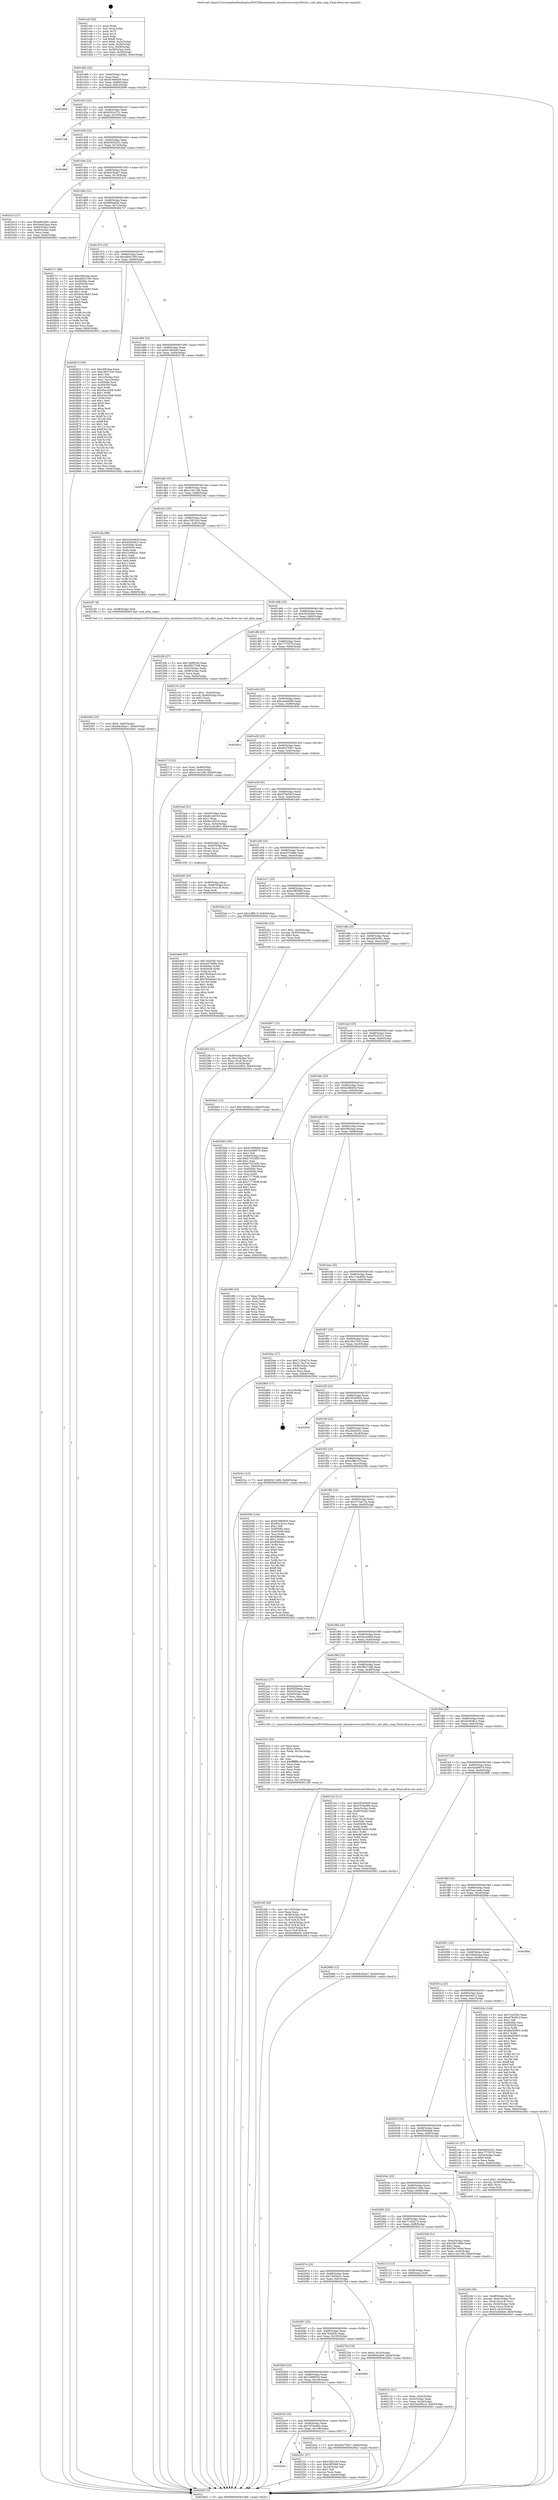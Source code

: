 digraph "0x401ce0" {
  label = "0x401ce0 (/mnt/c/Users/mathe/Desktop/tcc/POCII/binaries/extr_linuxdriversscsia100u2w.c_init_alloc_map_Final-ollvm.out::main(0))"
  labelloc = "t"
  node[shape=record]

  Entry [label="",width=0.3,height=0.3,shape=circle,fillcolor=black,style=filled]
  "0x401d0b" [label="{
     0x401d0b [23]\l
     | [instrs]\l
     &nbsp;&nbsp;0x401d0b \<+3\>: mov -0x64(%rbp),%eax\l
     &nbsp;&nbsp;0x401d0e \<+2\>: mov %eax,%ecx\l
     &nbsp;&nbsp;0x401d10 \<+6\>: sub $0x81989d59,%ecx\l
     &nbsp;&nbsp;0x401d16 \<+3\>: mov %eax,-0x68(%rbp)\l
     &nbsp;&nbsp;0x401d19 \<+3\>: mov %ecx,-0x6c(%rbp)\l
     &nbsp;&nbsp;0x401d1c \<+6\>: je 0000000000402909 \<main+0xc29\>\l
  }"]
  "0x402909" [label="{
     0x402909\l
  }", style=dashed]
  "0x401d22" [label="{
     0x401d22 [22]\l
     | [instrs]\l
     &nbsp;&nbsp;0x401d22 \<+5\>: jmp 0000000000401d27 \<main+0x47\>\l
     &nbsp;&nbsp;0x401d27 \<+3\>: mov -0x68(%rbp),%eax\l
     &nbsp;&nbsp;0x401d2a \<+5\>: sub $0x8291a751,%eax\l
     &nbsp;&nbsp;0x401d2f \<+3\>: mov %eax,-0x70(%rbp)\l
     &nbsp;&nbsp;0x401d32 \<+6\>: je 00000000004027a8 \<main+0xac8\>\l
  }"]
  Exit [label="",width=0.3,height=0.3,shape=circle,fillcolor=black,style=filled,peripheries=2]
  "0x4027a8" [label="{
     0x4027a8\l
  }", style=dashed]
  "0x401d38" [label="{
     0x401d38 [22]\l
     | [instrs]\l
     &nbsp;&nbsp;0x401d38 \<+5\>: jmp 0000000000401d3d \<main+0x5d\>\l
     &nbsp;&nbsp;0x401d3d \<+3\>: mov -0x68(%rbp),%eax\l
     &nbsp;&nbsp;0x401d40 \<+5\>: sub $0x83932551,%eax\l
     &nbsp;&nbsp;0x401d45 \<+3\>: mov %eax,-0x74(%rbp)\l
     &nbsp;&nbsp;0x401d48 \<+6\>: je 00000000004026af \<main+0x9cf\>\l
  }"]
  "0x4026a3" [label="{
     0x4026a3 [12]\l
     | [instrs]\l
     &nbsp;&nbsp;0x4026a3 \<+7\>: movl $0x74056a1c,-0x64(%rbp)\l
     &nbsp;&nbsp;0x4026aa \<+5\>: jmp 0000000000402942 \<main+0xc62\>\l
  }"]
  "0x4026af" [label="{
     0x4026af\l
  }", style=dashed]
  "0x401d4e" [label="{
     0x401d4e [22]\l
     | [instrs]\l
     &nbsp;&nbsp;0x401d4e \<+5\>: jmp 0000000000401d53 \<main+0x73\>\l
     &nbsp;&nbsp;0x401d53 \<+3\>: mov -0x68(%rbp),%eax\l
     &nbsp;&nbsp;0x401d56 \<+5\>: sub $0x84c5bae7,%eax\l
     &nbsp;&nbsp;0x401d5b \<+3\>: mov %eax,-0x78(%rbp)\l
     &nbsp;&nbsp;0x401d5e \<+6\>: je 0000000000402413 \<main+0x733\>\l
  }"]
  "0x4024e9" [label="{
     0x4024e9 [97]\l
     | [instrs]\l
     &nbsp;&nbsp;0x4024e9 \<+5\>: mov $0x7442f2fc,%edx\l
     &nbsp;&nbsp;0x4024ee \<+5\>: mov $0xe037a68e,%esi\l
     &nbsp;&nbsp;0x4024f3 \<+8\>: mov 0x40506c,%r8d\l
     &nbsp;&nbsp;0x4024fb \<+8\>: mov 0x405058,%r9d\l
     &nbsp;&nbsp;0x402503 \<+3\>: mov %r8d,%r10d\l
     &nbsp;&nbsp;0x402506 \<+7\>: sub $0x78500ee3,%r10d\l
     &nbsp;&nbsp;0x40250d \<+4\>: sub $0x1,%r10d\l
     &nbsp;&nbsp;0x402511 \<+7\>: add $0x78500ee3,%r10d\l
     &nbsp;&nbsp;0x402518 \<+4\>: imul %r10d,%r8d\l
     &nbsp;&nbsp;0x40251c \<+4\>: and $0x1,%r8d\l
     &nbsp;&nbsp;0x402520 \<+4\>: cmp $0x0,%r8d\l
     &nbsp;&nbsp;0x402524 \<+4\>: sete %r11b\l
     &nbsp;&nbsp;0x402528 \<+4\>: cmp $0xa,%r9d\l
     &nbsp;&nbsp;0x40252c \<+3\>: setl %bl\l
     &nbsp;&nbsp;0x40252f \<+3\>: mov %r11b,%r14b\l
     &nbsp;&nbsp;0x402532 \<+3\>: and %bl,%r14b\l
     &nbsp;&nbsp;0x402535 \<+3\>: xor %bl,%r11b\l
     &nbsp;&nbsp;0x402538 \<+3\>: or %r11b,%r14b\l
     &nbsp;&nbsp;0x40253b \<+4\>: test $0x1,%r14b\l
     &nbsp;&nbsp;0x40253f \<+3\>: cmovne %esi,%edx\l
     &nbsp;&nbsp;0x402542 \<+3\>: mov %edx,-0x64(%rbp)\l
     &nbsp;&nbsp;0x402545 \<+5\>: jmp 0000000000402942 \<main+0xc62\>\l
  }"]
  "0x402413" [label="{
     0x402413 [27]\l
     | [instrs]\l
     &nbsp;&nbsp;0x402413 \<+5\>: mov $0xed93c8d1,%eax\l
     &nbsp;&nbsp;0x402418 \<+5\>: mov $0x5ded2aaa,%ecx\l
     &nbsp;&nbsp;0x40241d \<+3\>: mov -0x60(%rbp),%edx\l
     &nbsp;&nbsp;0x402420 \<+3\>: cmp -0x40(%rbp),%edx\l
     &nbsp;&nbsp;0x402423 \<+3\>: cmovl %ecx,%eax\l
     &nbsp;&nbsp;0x402426 \<+3\>: mov %eax,-0x64(%rbp)\l
     &nbsp;&nbsp;0x402429 \<+5\>: jmp 0000000000402942 \<main+0xc62\>\l
  }"]
  "0x401d64" [label="{
     0x401d64 [22]\l
     | [instrs]\l
     &nbsp;&nbsp;0x401d64 \<+5\>: jmp 0000000000401d69 \<main+0x89\>\l
     &nbsp;&nbsp;0x401d69 \<+3\>: mov -0x68(%rbp),%eax\l
     &nbsp;&nbsp;0x401d6c \<+5\>: sub $0x885eafc8,%eax\l
     &nbsp;&nbsp;0x401d71 \<+3\>: mov %eax,-0x7c(%rbp)\l
     &nbsp;&nbsp;0x401d74 \<+6\>: je 00000000004027c7 \<main+0xae7\>\l
  }"]
  "0x4024d5" [label="{
     0x4024d5 [20]\l
     | [instrs]\l
     &nbsp;&nbsp;0x4024d5 \<+4\>: mov -0x48(%rbp),%rax\l
     &nbsp;&nbsp;0x4024d9 \<+4\>: movslq -0x60(%rbp),%rcx\l
     &nbsp;&nbsp;0x4024dd \<+4\>: mov (%rax,%rcx,8),%rax\l
     &nbsp;&nbsp;0x4024e1 \<+3\>: mov %rax,%rdi\l
     &nbsp;&nbsp;0x4024e4 \<+5\>: call 0000000000401030 \<free@plt\>\l
     | [calls]\l
     &nbsp;&nbsp;0x401030 \{1\} (unknown)\l
  }"]
  "0x4027c7" [label="{
     0x4027c7 [88]\l
     | [instrs]\l
     &nbsp;&nbsp;0x4027c7 \<+5\>: mov $0xc9924aa,%eax\l
     &nbsp;&nbsp;0x4027cc \<+5\>: mov $0xa8001395,%ecx\l
     &nbsp;&nbsp;0x4027d1 \<+7\>: mov 0x40506c,%edx\l
     &nbsp;&nbsp;0x4027d8 \<+7\>: mov 0x405058,%esi\l
     &nbsp;&nbsp;0x4027df \<+2\>: mov %edx,%edi\l
     &nbsp;&nbsp;0x4027e1 \<+6\>: add $0x944c3b93,%edi\l
     &nbsp;&nbsp;0x4027e7 \<+3\>: sub $0x1,%edi\l
     &nbsp;&nbsp;0x4027ea \<+6\>: sub $0x944c3b93,%edi\l
     &nbsp;&nbsp;0x4027f0 \<+3\>: imul %edi,%edx\l
     &nbsp;&nbsp;0x4027f3 \<+3\>: and $0x1,%edx\l
     &nbsp;&nbsp;0x4027f6 \<+3\>: cmp $0x0,%edx\l
     &nbsp;&nbsp;0x4027f9 \<+4\>: sete %r8b\l
     &nbsp;&nbsp;0x4027fd \<+3\>: cmp $0xa,%esi\l
     &nbsp;&nbsp;0x402800 \<+4\>: setl %r9b\l
     &nbsp;&nbsp;0x402804 \<+3\>: mov %r8b,%r10b\l
     &nbsp;&nbsp;0x402807 \<+3\>: and %r9b,%r10b\l
     &nbsp;&nbsp;0x40280a \<+3\>: xor %r9b,%r8b\l
     &nbsp;&nbsp;0x40280d \<+3\>: or %r8b,%r10b\l
     &nbsp;&nbsp;0x402810 \<+4\>: test $0x1,%r10b\l
     &nbsp;&nbsp;0x402814 \<+3\>: cmovne %ecx,%eax\l
     &nbsp;&nbsp;0x402817 \<+3\>: mov %eax,-0x64(%rbp)\l
     &nbsp;&nbsp;0x40281a \<+5\>: jmp 0000000000402942 \<main+0xc62\>\l
  }"]
  "0x401d7a" [label="{
     0x401d7a [22]\l
     | [instrs]\l
     &nbsp;&nbsp;0x401d7a \<+5\>: jmp 0000000000401d7f \<main+0x9f\>\l
     &nbsp;&nbsp;0x401d7f \<+3\>: mov -0x68(%rbp),%eax\l
     &nbsp;&nbsp;0x401d82 \<+5\>: sub $0xa8001395,%eax\l
     &nbsp;&nbsp;0x401d87 \<+3\>: mov %eax,-0x80(%rbp)\l
     &nbsp;&nbsp;0x401d8a \<+6\>: je 000000000040281f \<main+0xb3f\>\l
  }"]
  "0x402400" [label="{
     0x402400 [19]\l
     | [instrs]\l
     &nbsp;&nbsp;0x402400 \<+7\>: movl $0x0,-0x60(%rbp)\l
     &nbsp;&nbsp;0x402407 \<+7\>: movl $0x84c5bae7,-0x64(%rbp)\l
     &nbsp;&nbsp;0x40240e \<+5\>: jmp 0000000000402942 \<main+0xc62\>\l
  }"]
  "0x40281f" [label="{
     0x40281f [150]\l
     | [instrs]\l
     &nbsp;&nbsp;0x40281f \<+5\>: mov $0xc9924aa,%eax\l
     &nbsp;&nbsp;0x402824 \<+5\>: mov $0x160c7543,%ecx\l
     &nbsp;&nbsp;0x402829 \<+2\>: mov $0x1,%dl\l
     &nbsp;&nbsp;0x40282b \<+3\>: mov -0x2c(%rbp),%esi\l
     &nbsp;&nbsp;0x40282e \<+3\>: mov %esi,-0x1c(%rbp)\l
     &nbsp;&nbsp;0x402831 \<+7\>: mov 0x40506c,%esi\l
     &nbsp;&nbsp;0x402838 \<+7\>: mov 0x405058,%edi\l
     &nbsp;&nbsp;0x40283f \<+3\>: mov %esi,%r8d\l
     &nbsp;&nbsp;0x402842 \<+7\>: sub $0xe5ec32b8,%r8d\l
     &nbsp;&nbsp;0x402849 \<+4\>: sub $0x1,%r8d\l
     &nbsp;&nbsp;0x40284d \<+7\>: add $0xe5ec32b8,%r8d\l
     &nbsp;&nbsp;0x402854 \<+4\>: imul %r8d,%esi\l
     &nbsp;&nbsp;0x402858 \<+3\>: and $0x1,%esi\l
     &nbsp;&nbsp;0x40285b \<+3\>: cmp $0x0,%esi\l
     &nbsp;&nbsp;0x40285e \<+4\>: sete %r9b\l
     &nbsp;&nbsp;0x402862 \<+3\>: cmp $0xa,%edi\l
     &nbsp;&nbsp;0x402865 \<+4\>: setl %r10b\l
     &nbsp;&nbsp;0x402869 \<+3\>: mov %r9b,%r11b\l
     &nbsp;&nbsp;0x40286c \<+4\>: xor $0xff,%r11b\l
     &nbsp;&nbsp;0x402870 \<+3\>: mov %r10b,%bl\l
     &nbsp;&nbsp;0x402873 \<+3\>: xor $0xff,%bl\l
     &nbsp;&nbsp;0x402876 \<+3\>: xor $0x1,%dl\l
     &nbsp;&nbsp;0x402879 \<+3\>: mov %r11b,%r14b\l
     &nbsp;&nbsp;0x40287c \<+4\>: and $0xff,%r14b\l
     &nbsp;&nbsp;0x402880 \<+3\>: and %dl,%r9b\l
     &nbsp;&nbsp;0x402883 \<+3\>: mov %bl,%r15b\l
     &nbsp;&nbsp;0x402886 \<+4\>: and $0xff,%r15b\l
     &nbsp;&nbsp;0x40288a \<+3\>: and %dl,%r10b\l
     &nbsp;&nbsp;0x40288d \<+3\>: or %r9b,%r14b\l
     &nbsp;&nbsp;0x402890 \<+3\>: or %r10b,%r15b\l
     &nbsp;&nbsp;0x402893 \<+3\>: xor %r15b,%r14b\l
     &nbsp;&nbsp;0x402896 \<+3\>: or %bl,%r11b\l
     &nbsp;&nbsp;0x402899 \<+4\>: xor $0xff,%r11b\l
     &nbsp;&nbsp;0x40289d \<+3\>: or $0x1,%dl\l
     &nbsp;&nbsp;0x4028a0 \<+3\>: and %dl,%r11b\l
     &nbsp;&nbsp;0x4028a3 \<+3\>: or %r11b,%r14b\l
     &nbsp;&nbsp;0x4028a6 \<+4\>: test $0x1,%r14b\l
     &nbsp;&nbsp;0x4028aa \<+3\>: cmovne %ecx,%eax\l
     &nbsp;&nbsp;0x4028ad \<+3\>: mov %eax,-0x64(%rbp)\l
     &nbsp;&nbsp;0x4028b0 \<+5\>: jmp 0000000000402942 \<main+0xc62\>\l
  }"]
  "0x401d90" [label="{
     0x401d90 [25]\l
     | [instrs]\l
     &nbsp;&nbsp;0x401d90 \<+5\>: jmp 0000000000401d95 \<main+0xb5\>\l
     &nbsp;&nbsp;0x401d95 \<+3\>: mov -0x68(%rbp),%eax\l
     &nbsp;&nbsp;0x401d98 \<+5\>: sub $0xb1dfcb28,%eax\l
     &nbsp;&nbsp;0x401d9d \<+6\>: mov %eax,-0x84(%rbp)\l
     &nbsp;&nbsp;0x401da3 \<+6\>: je 000000000040274b \<main+0xa6b\>\l
  }"]
  "0x40234f" [label="{
     0x40234f [49]\l
     | [instrs]\l
     &nbsp;&nbsp;0x40234f \<+6\>: mov -0x110(%rbp),%ecx\l
     &nbsp;&nbsp;0x402355 \<+3\>: imul %eax,%ecx\l
     &nbsp;&nbsp;0x402358 \<+4\>: mov -0x48(%rbp),%r8\l
     &nbsp;&nbsp;0x40235c \<+4\>: movslq -0x4c(%rbp),%r9\l
     &nbsp;&nbsp;0x402360 \<+4\>: mov (%r8,%r9,8),%r8\l
     &nbsp;&nbsp;0x402364 \<+4\>: movslq -0x54(%rbp),%r9\l
     &nbsp;&nbsp;0x402368 \<+4\>: mov (%r8,%r9,8),%r8\l
     &nbsp;&nbsp;0x40236c \<+4\>: movslq -0x5c(%rbp),%r9\l
     &nbsp;&nbsp;0x402370 \<+4\>: mov %ecx,(%r8,%r9,4)\l
     &nbsp;&nbsp;0x402374 \<+7\>: movl $0xfa38bb0d,-0x64(%rbp)\l
     &nbsp;&nbsp;0x40237b \<+5\>: jmp 0000000000402942 \<main+0xc62\>\l
  }"]
  "0x40274b" [label="{
     0x40274b\l
  }", style=dashed]
  "0x401da9" [label="{
     0x401da9 [25]\l
     | [instrs]\l
     &nbsp;&nbsp;0x401da9 \<+5\>: jmp 0000000000401dae \<main+0xce\>\l
     &nbsp;&nbsp;0x401dae \<+3\>: mov -0x68(%rbp),%eax\l
     &nbsp;&nbsp;0x401db1 \<+5\>: sub $0xc1cb1196,%eax\l
     &nbsp;&nbsp;0x401db6 \<+6\>: mov %eax,-0x88(%rbp)\l
     &nbsp;&nbsp;0x401dbc \<+6\>: je 000000000040218a \<main+0x4aa\>\l
  }"]
  "0x40231b" [label="{
     0x40231b [52]\l
     | [instrs]\l
     &nbsp;&nbsp;0x40231b \<+2\>: xor %ecx,%ecx\l
     &nbsp;&nbsp;0x40231d \<+5\>: mov $0x2,%edx\l
     &nbsp;&nbsp;0x402322 \<+6\>: mov %edx,-0x10c(%rbp)\l
     &nbsp;&nbsp;0x402328 \<+1\>: cltd\l
     &nbsp;&nbsp;0x402329 \<+6\>: mov -0x10c(%rbp),%esi\l
     &nbsp;&nbsp;0x40232f \<+2\>: idiv %esi\l
     &nbsp;&nbsp;0x402331 \<+6\>: imul $0xfffffffe,%edx,%edx\l
     &nbsp;&nbsp;0x402337 \<+2\>: mov %ecx,%edi\l
     &nbsp;&nbsp;0x402339 \<+2\>: sub %edx,%edi\l
     &nbsp;&nbsp;0x40233b \<+2\>: mov %ecx,%edx\l
     &nbsp;&nbsp;0x40233d \<+3\>: sub $0x1,%edx\l
     &nbsp;&nbsp;0x402340 \<+2\>: add %edx,%edi\l
     &nbsp;&nbsp;0x402342 \<+2\>: sub %edi,%ecx\l
     &nbsp;&nbsp;0x402344 \<+6\>: mov %ecx,-0x110(%rbp)\l
     &nbsp;&nbsp;0x40234a \<+5\>: call 0000000000401160 \<next_i\>\l
     | [calls]\l
     &nbsp;&nbsp;0x401160 \{1\} (/mnt/c/Users/mathe/Desktop/tcc/POCII/binaries/extr_linuxdriversscsia100u2w.c_init_alloc_map_Final-ollvm.out::next_i)\l
  }"]
  "0x40218a" [label="{
     0x40218a [88]\l
     | [instrs]\l
     &nbsp;&nbsp;0x40218a \<+5\>: mov $0x24540829,%eax\l
     &nbsp;&nbsp;0x40218f \<+5\>: mov $0x445d38c2,%ecx\l
     &nbsp;&nbsp;0x402194 \<+7\>: mov 0x40506c,%edx\l
     &nbsp;&nbsp;0x40219b \<+7\>: mov 0x405058,%esi\l
     &nbsp;&nbsp;0x4021a2 \<+2\>: mov %edx,%edi\l
     &nbsp;&nbsp;0x4021a4 \<+6\>: add $0x219d92a1,%edi\l
     &nbsp;&nbsp;0x4021aa \<+3\>: sub $0x1,%edi\l
     &nbsp;&nbsp;0x4021ad \<+6\>: sub $0x219d92a1,%edi\l
     &nbsp;&nbsp;0x4021b3 \<+3\>: imul %edi,%edx\l
     &nbsp;&nbsp;0x4021b6 \<+3\>: and $0x1,%edx\l
     &nbsp;&nbsp;0x4021b9 \<+3\>: cmp $0x0,%edx\l
     &nbsp;&nbsp;0x4021bc \<+4\>: sete %r8b\l
     &nbsp;&nbsp;0x4021c0 \<+3\>: cmp $0xa,%esi\l
     &nbsp;&nbsp;0x4021c3 \<+4\>: setl %r9b\l
     &nbsp;&nbsp;0x4021c7 \<+3\>: mov %r8b,%r10b\l
     &nbsp;&nbsp;0x4021ca \<+3\>: and %r9b,%r10b\l
     &nbsp;&nbsp;0x4021cd \<+3\>: xor %r9b,%r8b\l
     &nbsp;&nbsp;0x4021d0 \<+3\>: or %r8b,%r10b\l
     &nbsp;&nbsp;0x4021d3 \<+4\>: test $0x1,%r10b\l
     &nbsp;&nbsp;0x4021d7 \<+3\>: cmovne %ecx,%eax\l
     &nbsp;&nbsp;0x4021da \<+3\>: mov %eax,-0x64(%rbp)\l
     &nbsp;&nbsp;0x4021dd \<+5\>: jmp 0000000000402942 \<main+0xc62\>\l
  }"]
  "0x401dc2" [label="{
     0x401dc2 [25]\l
     | [instrs]\l
     &nbsp;&nbsp;0x401dc2 \<+5\>: jmp 0000000000401dc7 \<main+0xe7\>\l
     &nbsp;&nbsp;0x401dc7 \<+3\>: mov -0x68(%rbp),%eax\l
     &nbsp;&nbsp;0x401dca \<+5\>: sub $0xc33f1244,%eax\l
     &nbsp;&nbsp;0x401dcf \<+6\>: mov %eax,-0x8c(%rbp)\l
     &nbsp;&nbsp;0x401dd5 \<+6\>: je 00000000004023f7 \<main+0x717\>\l
  }"]
  "0x4022d4" [label="{
     0x4022d4 [39]\l
     | [instrs]\l
     &nbsp;&nbsp;0x4022d4 \<+4\>: mov -0x48(%rbp),%rdi\l
     &nbsp;&nbsp;0x4022d8 \<+4\>: movslq -0x4c(%rbp),%rcx\l
     &nbsp;&nbsp;0x4022dc \<+4\>: mov (%rdi,%rcx,8),%rcx\l
     &nbsp;&nbsp;0x4022e0 \<+4\>: movslq -0x54(%rbp),%rdi\l
     &nbsp;&nbsp;0x4022e4 \<+4\>: mov %rax,(%rcx,%rdi,8)\l
     &nbsp;&nbsp;0x4022e8 \<+7\>: movl $0x0,-0x5c(%rbp)\l
     &nbsp;&nbsp;0x4022ef \<+7\>: movl $0xc52440a6,-0x64(%rbp)\l
     &nbsp;&nbsp;0x4022f6 \<+5\>: jmp 0000000000402942 \<main+0xc62\>\l
  }"]
  "0x4023f7" [label="{
     0x4023f7 [9]\l
     | [instrs]\l
     &nbsp;&nbsp;0x4023f7 \<+4\>: mov -0x48(%rbp),%rdi\l
     &nbsp;&nbsp;0x4023fb \<+5\>: call 00000000004015a0 \<init_alloc_map\>\l
     | [calls]\l
     &nbsp;&nbsp;0x4015a0 \{1\} (/mnt/c/Users/mathe/Desktop/tcc/POCII/binaries/extr_linuxdriversscsia100u2w.c_init_alloc_map_Final-ollvm.out::init_alloc_map)\l
  }"]
  "0x401ddb" [label="{
     0x401ddb [25]\l
     | [instrs]\l
     &nbsp;&nbsp;0x401ddb \<+5\>: jmp 0000000000401de0 \<main+0x100\>\l
     &nbsp;&nbsp;0x401de0 \<+3\>: mov -0x68(%rbp),%eax\l
     &nbsp;&nbsp;0x401de3 \<+5\>: sub $0xc52440a6,%eax\l
     &nbsp;&nbsp;0x401de8 \<+6\>: mov %eax,-0x90(%rbp)\l
     &nbsp;&nbsp;0x401dee \<+6\>: je 00000000004022fb \<main+0x61b\>\l
  }"]
  "0x402283" [label="{
     0x402283 [31]\l
     | [instrs]\l
     &nbsp;&nbsp;0x402283 \<+4\>: mov -0x48(%rbp),%rdi\l
     &nbsp;&nbsp;0x402287 \<+4\>: movslq -0x4c(%rbp),%rcx\l
     &nbsp;&nbsp;0x40228b \<+4\>: mov %rax,(%rdi,%rcx,8)\l
     &nbsp;&nbsp;0x40228f \<+7\>: movl $0x0,-0x54(%rbp)\l
     &nbsp;&nbsp;0x402296 \<+7\>: movl $0x32a3c803,-0x64(%rbp)\l
     &nbsp;&nbsp;0x40229d \<+5\>: jmp 0000000000402942 \<main+0xc62\>\l
  }"]
  "0x4022fb" [label="{
     0x4022fb [27]\l
     | [instrs]\l
     &nbsp;&nbsp;0x4022fb \<+5\>: mov $0x7a6f955d,%eax\l
     &nbsp;&nbsp;0x402300 \<+5\>: mov $0x3f0273d8,%ecx\l
     &nbsp;&nbsp;0x402305 \<+3\>: mov -0x5c(%rbp),%edx\l
     &nbsp;&nbsp;0x402308 \<+3\>: cmp -0x58(%rbp),%edx\l
     &nbsp;&nbsp;0x40230b \<+3\>: cmovl %ecx,%eax\l
     &nbsp;&nbsp;0x40230e \<+3\>: mov %eax,-0x64(%rbp)\l
     &nbsp;&nbsp;0x402311 \<+5\>: jmp 0000000000402942 \<main+0xc62\>\l
  }"]
  "0x401df4" [label="{
     0x401df4 [25]\l
     | [instrs]\l
     &nbsp;&nbsp;0x401df4 \<+5\>: jmp 0000000000401df9 \<main+0x119\>\l
     &nbsp;&nbsp;0x401df9 \<+3\>: mov -0x68(%rbp),%eax\l
     &nbsp;&nbsp;0x401dfc \<+5\>: sub $0xc7775570,%eax\l
     &nbsp;&nbsp;0x401e01 \<+6\>: mov %eax,-0x94(%rbp)\l
     &nbsp;&nbsp;0x401e07 \<+6\>: je 000000000040215c \<main+0x47c\>\l
  }"]
  "0x4020e2" [label="{
     0x4020e2\l
  }", style=dashed]
  "0x40215c" [label="{
     0x40215c [23]\l
     | [instrs]\l
     &nbsp;&nbsp;0x40215c \<+7\>: movl $0x1,-0x40(%rbp)\l
     &nbsp;&nbsp;0x402163 \<+4\>: movslq -0x40(%rbp),%rax\l
     &nbsp;&nbsp;0x402167 \<+4\>: shl $0x3,%rax\l
     &nbsp;&nbsp;0x40216b \<+3\>: mov %rax,%rdi\l
     &nbsp;&nbsp;0x40216e \<+5\>: call 0000000000401050 \<malloc@plt\>\l
     | [calls]\l
     &nbsp;&nbsp;0x401050 \{1\} (unknown)\l
  }"]
  "0x401e0d" [label="{
     0x401e0d [25]\l
     | [instrs]\l
     &nbsp;&nbsp;0x401e0d \<+5\>: jmp 0000000000401e12 \<main+0x132\>\l
     &nbsp;&nbsp;0x401e12 \<+3\>: mov -0x68(%rbp),%eax\l
     &nbsp;&nbsp;0x401e15 \<+5\>: sub $0xca449506,%eax\l
     &nbsp;&nbsp;0x401e1a \<+6\>: mov %eax,-0x98(%rbp)\l
     &nbsp;&nbsp;0x401e20 \<+6\>: je 000000000040292a \<main+0xc4a\>\l
  }"]
  "0x402251" [label="{
     0x402251 [27]\l
     | [instrs]\l
     &nbsp;&nbsp;0x402251 \<+5\>: mov $0xc33f1244,%eax\l
     &nbsp;&nbsp;0x402256 \<+5\>: mov $0xe3ff3068,%ecx\l
     &nbsp;&nbsp;0x40225b \<+3\>: mov -0x1d(%rbp),%dl\l
     &nbsp;&nbsp;0x40225e \<+3\>: test $0x1,%dl\l
     &nbsp;&nbsp;0x402261 \<+3\>: cmovne %ecx,%eax\l
     &nbsp;&nbsp;0x402264 \<+3\>: mov %eax,-0x64(%rbp)\l
     &nbsp;&nbsp;0x402267 \<+5\>: jmp 0000000000402942 \<main+0xc62\>\l
  }"]
  "0x40292a" [label="{
     0x40292a\l
  }", style=dashed]
  "0x401e26" [label="{
     0x401e26 [25]\l
     | [instrs]\l
     &nbsp;&nbsp;0x401e26 \<+5\>: jmp 0000000000401e2b \<main+0x14b\>\l
     &nbsp;&nbsp;0x401e2b \<+3\>: mov -0x68(%rbp),%eax\l
     &nbsp;&nbsp;0x401e2e \<+5\>: sub $0xd0e750b7,%eax\l
     &nbsp;&nbsp;0x401e33 \<+6\>: mov %eax,-0x9c(%rbp)\l
     &nbsp;&nbsp;0x401e39 \<+6\>: je 00000000004023ad \<main+0x6cd\>\l
  }"]
  "0x4020c9" [label="{
     0x4020c9 [25]\l
     | [instrs]\l
     &nbsp;&nbsp;0x4020c9 \<+5\>: jmp 00000000004020ce \<main+0x3ee\>\l
     &nbsp;&nbsp;0x4020ce \<+3\>: mov -0x68(%rbp),%eax\l
     &nbsp;&nbsp;0x4020d1 \<+5\>: sub $0x7d7ba094,%eax\l
     &nbsp;&nbsp;0x4020d6 \<+6\>: mov %eax,-0x108(%rbp)\l
     &nbsp;&nbsp;0x4020dc \<+6\>: je 0000000000402251 \<main+0x571\>\l
  }"]
  "0x4023ad" [label="{
     0x4023ad [31]\l
     | [instrs]\l
     &nbsp;&nbsp;0x4023ad \<+3\>: mov -0x54(%rbp),%eax\l
     &nbsp;&nbsp;0x4023b0 \<+5\>: add $0x8e1e9316,%eax\l
     &nbsp;&nbsp;0x4023b5 \<+3\>: add $0x1,%eax\l
     &nbsp;&nbsp;0x4023b8 \<+5\>: sub $0x8e1e9316,%eax\l
     &nbsp;&nbsp;0x4023bd \<+3\>: mov %eax,-0x54(%rbp)\l
     &nbsp;&nbsp;0x4023c0 \<+7\>: movl $0x32a3c803,-0x64(%rbp)\l
     &nbsp;&nbsp;0x4023c7 \<+5\>: jmp 0000000000402942 \<main+0xc62\>\l
  }"]
  "0x401e3f" [label="{
     0x401e3f [25]\l
     | [instrs]\l
     &nbsp;&nbsp;0x401e3f \<+5\>: jmp 0000000000401e44 \<main+0x164\>\l
     &nbsp;&nbsp;0x401e44 \<+3\>: mov -0x68(%rbp),%eax\l
     &nbsp;&nbsp;0x401e47 \<+5\>: sub $0xd78e561f,%eax\l
     &nbsp;&nbsp;0x401e4c \<+6\>: mov %eax,-0xa0(%rbp)\l
     &nbsp;&nbsp;0x401e52 \<+6\>: je 00000000004024be \<main+0x7de\>\l
  }"]
  "0x4023a1" [label="{
     0x4023a1 [12]\l
     | [instrs]\l
     &nbsp;&nbsp;0x4023a1 \<+7\>: movl $0xd0e750b7,-0x64(%rbp)\l
     &nbsp;&nbsp;0x4023a8 \<+5\>: jmp 0000000000402942 \<main+0xc62\>\l
  }"]
  "0x4024be" [label="{
     0x4024be [23]\l
     | [instrs]\l
     &nbsp;&nbsp;0x4024be \<+4\>: mov -0x48(%rbp),%rax\l
     &nbsp;&nbsp;0x4024c2 \<+4\>: movslq -0x60(%rbp),%rcx\l
     &nbsp;&nbsp;0x4024c6 \<+4\>: mov (%rax,%rcx,8),%rax\l
     &nbsp;&nbsp;0x4024ca \<+3\>: mov (%rax),%rax\l
     &nbsp;&nbsp;0x4024cd \<+3\>: mov %rax,%rdi\l
     &nbsp;&nbsp;0x4024d0 \<+5\>: call 0000000000401030 \<free@plt\>\l
     | [calls]\l
     &nbsp;&nbsp;0x401030 \{1\} (unknown)\l
  }"]
  "0x401e58" [label="{
     0x401e58 [25]\l
     | [instrs]\l
     &nbsp;&nbsp;0x401e58 \<+5\>: jmp 0000000000401e5d \<main+0x17d\>\l
     &nbsp;&nbsp;0x401e5d \<+3\>: mov -0x68(%rbp),%eax\l
     &nbsp;&nbsp;0x401e60 \<+5\>: sub $0xe037a68e,%eax\l
     &nbsp;&nbsp;0x401e65 \<+6\>: mov %eax,-0xa4(%rbp)\l
     &nbsp;&nbsp;0x401e6b \<+6\>: je 000000000040254a \<main+0x86a\>\l
  }"]
  "0x4020b0" [label="{
     0x4020b0 [25]\l
     | [instrs]\l
     &nbsp;&nbsp;0x4020b0 \<+5\>: jmp 00000000004020b5 \<main+0x3d5\>\l
     &nbsp;&nbsp;0x4020b5 \<+3\>: mov -0x68(%rbp),%eax\l
     &nbsp;&nbsp;0x4020b8 \<+5\>: sub $0x7a6f955d,%eax\l
     &nbsp;&nbsp;0x4020bd \<+6\>: mov %eax,-0x104(%rbp)\l
     &nbsp;&nbsp;0x4020c3 \<+6\>: je 00000000004023a1 \<main+0x6c1\>\l
  }"]
  "0x40254a" [label="{
     0x40254a [12]\l
     | [instrs]\l
     &nbsp;&nbsp;0x40254a \<+7\>: movl $0x2cff6c1f,-0x64(%rbp)\l
     &nbsp;&nbsp;0x402551 \<+5\>: jmp 0000000000402942 \<main+0xc62\>\l
  }"]
  "0x401e71" [label="{
     0x401e71 [25]\l
     | [instrs]\l
     &nbsp;&nbsp;0x401e71 \<+5\>: jmp 0000000000401e76 \<main+0x196\>\l
     &nbsp;&nbsp;0x401e76 \<+3\>: mov -0x68(%rbp),%eax\l
     &nbsp;&nbsp;0x401e79 \<+5\>: sub $0xe3ff3068,%eax\l
     &nbsp;&nbsp;0x401e7e \<+6\>: mov %eax,-0xa8(%rbp)\l
     &nbsp;&nbsp;0x401e84 \<+6\>: je 000000000040226c \<main+0x58c\>\l
  }"]
  "0x4028d2" [label="{
     0x4028d2\l
  }", style=dashed]
  "0x40226c" [label="{
     0x40226c [23]\l
     | [instrs]\l
     &nbsp;&nbsp;0x40226c \<+7\>: movl $0x1,-0x50(%rbp)\l
     &nbsp;&nbsp;0x402273 \<+4\>: movslq -0x50(%rbp),%rax\l
     &nbsp;&nbsp;0x402277 \<+4\>: shl $0x3,%rax\l
     &nbsp;&nbsp;0x40227b \<+3\>: mov %rax,%rdi\l
     &nbsp;&nbsp;0x40227e \<+5\>: call 0000000000401050 \<malloc@plt\>\l
     | [calls]\l
     &nbsp;&nbsp;0x401050 \{1\} (unknown)\l
  }"]
  "0x401e8a" [label="{
     0x401e8a [25]\l
     | [instrs]\l
     &nbsp;&nbsp;0x401e8a \<+5\>: jmp 0000000000401e8f \<main+0x1af\>\l
     &nbsp;&nbsp;0x401e8f \<+3\>: mov -0x68(%rbp),%eax\l
     &nbsp;&nbsp;0x401e92 \<+5\>: sub $0xed93c8d1,%eax\l
     &nbsp;&nbsp;0x401e97 \<+6\>: mov %eax,-0xac(%rbp)\l
     &nbsp;&nbsp;0x401e9d \<+6\>: je 0000000000402697 \<main+0x9b7\>\l
  }"]
  "0x402097" [label="{
     0x402097 [25]\l
     | [instrs]\l
     &nbsp;&nbsp;0x402097 \<+5\>: jmp 000000000040209c \<main+0x3bc\>\l
     &nbsp;&nbsp;0x40209c \<+3\>: mov -0x68(%rbp),%eax\l
     &nbsp;&nbsp;0x40209f \<+5\>: sub $0x7442f2fc,%eax\l
     &nbsp;&nbsp;0x4020a4 \<+6\>: mov %eax,-0x100(%rbp)\l
     &nbsp;&nbsp;0x4020aa \<+6\>: je 00000000004028d2 \<main+0xbf2\>\l
  }"]
  "0x402697" [label="{
     0x402697 [12]\l
     | [instrs]\l
     &nbsp;&nbsp;0x402697 \<+4\>: mov -0x48(%rbp),%rax\l
     &nbsp;&nbsp;0x40269b \<+3\>: mov %rax,%rdi\l
     &nbsp;&nbsp;0x40269e \<+5\>: call 0000000000401030 \<free@plt\>\l
     | [calls]\l
     &nbsp;&nbsp;0x401030 \{1\} (unknown)\l
  }"]
  "0x401ea3" [label="{
     0x401ea3 [25]\l
     | [instrs]\l
     &nbsp;&nbsp;0x401ea3 \<+5\>: jmp 0000000000401ea8 \<main+0x1c8\>\l
     &nbsp;&nbsp;0x401ea8 \<+3\>: mov -0x68(%rbp),%eax\l
     &nbsp;&nbsp;0x401eab \<+5\>: sub $0xf52c521e,%eax\l
     &nbsp;&nbsp;0x401eb0 \<+6\>: mov %eax,-0xb0(%rbp)\l
     &nbsp;&nbsp;0x401eb6 \<+6\>: je 00000000004025e6 \<main+0x906\>\l
  }"]
  "0x4027b4" [label="{
     0x4027b4 [19]\l
     | [instrs]\l
     &nbsp;&nbsp;0x4027b4 \<+7\>: movl $0x0,-0x2c(%rbp)\l
     &nbsp;&nbsp;0x4027bb \<+7\>: movl $0x885eafc8,-0x64(%rbp)\l
     &nbsp;&nbsp;0x4027c2 \<+5\>: jmp 0000000000402942 \<main+0xc62\>\l
  }"]
  "0x4025e6" [label="{
     0x4025e6 [165]\l
     | [instrs]\l
     &nbsp;&nbsp;0x4025e6 \<+5\>: mov $0x81989d59,%eax\l
     &nbsp;&nbsp;0x4025eb \<+5\>: mov $0x5a3e8070,%ecx\l
     &nbsp;&nbsp;0x4025f0 \<+2\>: mov $0x1,%dl\l
     &nbsp;&nbsp;0x4025f2 \<+3\>: mov -0x60(%rbp),%esi\l
     &nbsp;&nbsp;0x4025f5 \<+6\>: add $0xb7332456,%esi\l
     &nbsp;&nbsp;0x4025fb \<+3\>: add $0x1,%esi\l
     &nbsp;&nbsp;0x4025fe \<+6\>: sub $0xb7332456,%esi\l
     &nbsp;&nbsp;0x402604 \<+3\>: mov %esi,-0x60(%rbp)\l
     &nbsp;&nbsp;0x402607 \<+7\>: mov 0x40506c,%esi\l
     &nbsp;&nbsp;0x40260e \<+7\>: mov 0x405058,%edi\l
     &nbsp;&nbsp;0x402615 \<+3\>: mov %esi,%r8d\l
     &nbsp;&nbsp;0x402618 \<+7\>: sub $0x71778cf8,%r8d\l
     &nbsp;&nbsp;0x40261f \<+4\>: sub $0x1,%r8d\l
     &nbsp;&nbsp;0x402623 \<+7\>: add $0x71778cf8,%r8d\l
     &nbsp;&nbsp;0x40262a \<+4\>: imul %r8d,%esi\l
     &nbsp;&nbsp;0x40262e \<+3\>: and $0x1,%esi\l
     &nbsp;&nbsp;0x402631 \<+3\>: cmp $0x0,%esi\l
     &nbsp;&nbsp;0x402634 \<+4\>: sete %r9b\l
     &nbsp;&nbsp;0x402638 \<+3\>: cmp $0xa,%edi\l
     &nbsp;&nbsp;0x40263b \<+4\>: setl %r10b\l
     &nbsp;&nbsp;0x40263f \<+3\>: mov %r9b,%r11b\l
     &nbsp;&nbsp;0x402642 \<+4\>: xor $0xff,%r11b\l
     &nbsp;&nbsp;0x402646 \<+3\>: mov %r10b,%bl\l
     &nbsp;&nbsp;0x402649 \<+3\>: xor $0xff,%bl\l
     &nbsp;&nbsp;0x40264c \<+3\>: xor $0x1,%dl\l
     &nbsp;&nbsp;0x40264f \<+3\>: mov %r11b,%r14b\l
     &nbsp;&nbsp;0x402652 \<+4\>: and $0xff,%r14b\l
     &nbsp;&nbsp;0x402656 \<+3\>: and %dl,%r9b\l
     &nbsp;&nbsp;0x402659 \<+3\>: mov %bl,%r15b\l
     &nbsp;&nbsp;0x40265c \<+4\>: and $0xff,%r15b\l
     &nbsp;&nbsp;0x402660 \<+3\>: and %dl,%r10b\l
     &nbsp;&nbsp;0x402663 \<+3\>: or %r9b,%r14b\l
     &nbsp;&nbsp;0x402666 \<+3\>: or %r10b,%r15b\l
     &nbsp;&nbsp;0x402669 \<+3\>: xor %r15b,%r14b\l
     &nbsp;&nbsp;0x40266c \<+3\>: or %bl,%r11b\l
     &nbsp;&nbsp;0x40266f \<+4\>: xor $0xff,%r11b\l
     &nbsp;&nbsp;0x402673 \<+3\>: or $0x1,%dl\l
     &nbsp;&nbsp;0x402676 \<+3\>: and %dl,%r11b\l
     &nbsp;&nbsp;0x402679 \<+3\>: or %r11b,%r14b\l
     &nbsp;&nbsp;0x40267c \<+4\>: test $0x1,%r14b\l
     &nbsp;&nbsp;0x402680 \<+3\>: cmovne %ecx,%eax\l
     &nbsp;&nbsp;0x402683 \<+3\>: mov %eax,-0x64(%rbp)\l
     &nbsp;&nbsp;0x402686 \<+5\>: jmp 0000000000402942 \<main+0xc62\>\l
  }"]
  "0x401ebc" [label="{
     0x401ebc [25]\l
     | [instrs]\l
     &nbsp;&nbsp;0x401ebc \<+5\>: jmp 0000000000401ec1 \<main+0x1e1\>\l
     &nbsp;&nbsp;0x401ec1 \<+3\>: mov -0x68(%rbp),%eax\l
     &nbsp;&nbsp;0x401ec4 \<+5\>: sub $0xfa38bb0d,%eax\l
     &nbsp;&nbsp;0x401ec9 \<+6\>: mov %eax,-0xb4(%rbp)\l
     &nbsp;&nbsp;0x401ecf \<+6\>: je 0000000000402380 \<main+0x6a0\>\l
  }"]
  "0x402173" [label="{
     0x402173 [23]\l
     | [instrs]\l
     &nbsp;&nbsp;0x402173 \<+4\>: mov %rax,-0x48(%rbp)\l
     &nbsp;&nbsp;0x402177 \<+7\>: movl $0x0,-0x4c(%rbp)\l
     &nbsp;&nbsp;0x40217e \<+7\>: movl $0xc1cb1196,-0x64(%rbp)\l
     &nbsp;&nbsp;0x402185 \<+5\>: jmp 0000000000402942 \<main+0xc62\>\l
  }"]
  "0x402380" [label="{
     0x402380 [33]\l
     | [instrs]\l
     &nbsp;&nbsp;0x402380 \<+2\>: xor %eax,%eax\l
     &nbsp;&nbsp;0x402382 \<+3\>: mov -0x5c(%rbp),%ecx\l
     &nbsp;&nbsp;0x402385 \<+2\>: mov %eax,%edx\l
     &nbsp;&nbsp;0x402387 \<+2\>: sub %ecx,%edx\l
     &nbsp;&nbsp;0x402389 \<+2\>: mov %eax,%ecx\l
     &nbsp;&nbsp;0x40238b \<+3\>: sub $0x1,%ecx\l
     &nbsp;&nbsp;0x40238e \<+2\>: add %ecx,%edx\l
     &nbsp;&nbsp;0x402390 \<+2\>: sub %edx,%eax\l
     &nbsp;&nbsp;0x402392 \<+3\>: mov %eax,-0x5c(%rbp)\l
     &nbsp;&nbsp;0x402395 \<+7\>: movl $0xc52440a6,-0x64(%rbp)\l
     &nbsp;&nbsp;0x40239c \<+5\>: jmp 0000000000402942 \<main+0xc62\>\l
  }"]
  "0x401ed5" [label="{
     0x401ed5 [25]\l
     | [instrs]\l
     &nbsp;&nbsp;0x401ed5 \<+5\>: jmp 0000000000401eda \<main+0x1fa\>\l
     &nbsp;&nbsp;0x401eda \<+3\>: mov -0x68(%rbp),%eax\l
     &nbsp;&nbsp;0x401edd \<+5\>: sub $0xc9924aa,%eax\l
     &nbsp;&nbsp;0x401ee2 \<+6\>: mov %eax,-0xb8(%rbp)\l
     &nbsp;&nbsp;0x401ee8 \<+6\>: je 000000000040293b \<main+0xc5b\>\l
  }"]
  "0x40212c" [label="{
     0x40212c [21]\l
     | [instrs]\l
     &nbsp;&nbsp;0x40212c \<+3\>: mov %eax,-0x3c(%rbp)\l
     &nbsp;&nbsp;0x40212f \<+3\>: mov -0x3c(%rbp),%eax\l
     &nbsp;&nbsp;0x402132 \<+3\>: mov %eax,-0x24(%rbp)\l
     &nbsp;&nbsp;0x402135 \<+7\>: movl $0x5ee54b12,-0x64(%rbp)\l
     &nbsp;&nbsp;0x40213c \<+5\>: jmp 0000000000402942 \<main+0xc62\>\l
  }"]
  "0x40293b" [label="{
     0x40293b\l
  }", style=dashed]
  "0x401eee" [label="{
     0x401eee [25]\l
     | [instrs]\l
     &nbsp;&nbsp;0x401eee \<+5\>: jmp 0000000000401ef3 \<main+0x213\>\l
     &nbsp;&nbsp;0x401ef3 \<+3\>: mov -0x68(%rbp),%eax\l
     &nbsp;&nbsp;0x401ef6 \<+5\>: sub $0x114ed092,%eax\l
     &nbsp;&nbsp;0x401efb \<+6\>: mov %eax,-0xbc(%rbp)\l
     &nbsp;&nbsp;0x401f01 \<+6\>: je 00000000004020ec \<main+0x40c\>\l
  }"]
  "0x40207e" [label="{
     0x40207e [25]\l
     | [instrs]\l
     &nbsp;&nbsp;0x40207e \<+5\>: jmp 0000000000402083 \<main+0x3a3\>\l
     &nbsp;&nbsp;0x402083 \<+3\>: mov -0x68(%rbp),%eax\l
     &nbsp;&nbsp;0x402086 \<+5\>: sub $0x74056a1c,%eax\l
     &nbsp;&nbsp;0x40208b \<+6\>: mov %eax,-0xfc(%rbp)\l
     &nbsp;&nbsp;0x402091 \<+6\>: je 00000000004027b4 \<main+0xad4\>\l
  }"]
  "0x4020ec" [label="{
     0x4020ec [27]\l
     | [instrs]\l
     &nbsp;&nbsp;0x4020ec \<+5\>: mov $0x7120427e,%eax\l
     &nbsp;&nbsp;0x4020f1 \<+5\>: mov $0x317ba71b,%ecx\l
     &nbsp;&nbsp;0x4020f6 \<+3\>: mov -0x28(%rbp),%edx\l
     &nbsp;&nbsp;0x4020f9 \<+3\>: cmp $0x2,%edx\l
     &nbsp;&nbsp;0x4020fc \<+3\>: cmovne %ecx,%eax\l
     &nbsp;&nbsp;0x4020ff \<+3\>: mov %eax,-0x64(%rbp)\l
     &nbsp;&nbsp;0x402102 \<+5\>: jmp 0000000000402942 \<main+0xc62\>\l
  }"]
  "0x401f07" [label="{
     0x401f07 [25]\l
     | [instrs]\l
     &nbsp;&nbsp;0x401f07 \<+5\>: jmp 0000000000401f0c \<main+0x22c\>\l
     &nbsp;&nbsp;0x401f0c \<+3\>: mov -0x68(%rbp),%eax\l
     &nbsp;&nbsp;0x401f0f \<+5\>: sub $0x160c7543,%eax\l
     &nbsp;&nbsp;0x401f14 \<+6\>: mov %eax,-0xc0(%rbp)\l
     &nbsp;&nbsp;0x401f1a \<+6\>: je 00000000004028b5 \<main+0xbd5\>\l
  }"]
  "0x402942" [label="{
     0x402942 [5]\l
     | [instrs]\l
     &nbsp;&nbsp;0x402942 \<+5\>: jmp 0000000000401d0b \<main+0x2b\>\l
  }"]
  "0x401ce0" [label="{
     0x401ce0 [43]\l
     | [instrs]\l
     &nbsp;&nbsp;0x401ce0 \<+1\>: push %rbp\l
     &nbsp;&nbsp;0x401ce1 \<+3\>: mov %rsp,%rbp\l
     &nbsp;&nbsp;0x401ce4 \<+2\>: push %r15\l
     &nbsp;&nbsp;0x401ce6 \<+2\>: push %r14\l
     &nbsp;&nbsp;0x401ce8 \<+1\>: push %rbx\l
     &nbsp;&nbsp;0x401ce9 \<+7\>: sub $0xf8,%rsp\l
     &nbsp;&nbsp;0x401cf0 \<+7\>: movl $0x0,-0x2c(%rbp)\l
     &nbsp;&nbsp;0x401cf7 \<+3\>: mov %edi,-0x30(%rbp)\l
     &nbsp;&nbsp;0x401cfa \<+4\>: mov %rsi,-0x38(%rbp)\l
     &nbsp;&nbsp;0x401cfe \<+3\>: mov -0x30(%rbp),%edi\l
     &nbsp;&nbsp;0x401d01 \<+3\>: mov %edi,-0x28(%rbp)\l
     &nbsp;&nbsp;0x401d04 \<+7\>: movl $0x114ed092,-0x64(%rbp)\l
  }"]
  "0x40211f" [label="{
     0x40211f [13]\l
     | [instrs]\l
     &nbsp;&nbsp;0x40211f \<+4\>: mov -0x38(%rbp),%rax\l
     &nbsp;&nbsp;0x402123 \<+4\>: mov 0x8(%rax),%rdi\l
     &nbsp;&nbsp;0x402127 \<+5\>: call 0000000000401060 \<atoi@plt\>\l
     | [calls]\l
     &nbsp;&nbsp;0x401060 \{1\} (unknown)\l
  }"]
  "0x4028b5" [label="{
     0x4028b5 [17]\l
     | [instrs]\l
     &nbsp;&nbsp;0x4028b5 \<+3\>: mov -0x1c(%rbp),%eax\l
     &nbsp;&nbsp;0x4028b8 \<+7\>: add $0xf8,%rsp\l
     &nbsp;&nbsp;0x4028bf \<+1\>: pop %rbx\l
     &nbsp;&nbsp;0x4028c0 \<+2\>: pop %r14\l
     &nbsp;&nbsp;0x4028c2 \<+2\>: pop %r15\l
     &nbsp;&nbsp;0x4028c4 \<+1\>: pop %rbp\l
     &nbsp;&nbsp;0x4028c5 \<+1\>: ret\l
  }"]
  "0x401f20" [label="{
     0x401f20 [25]\l
     | [instrs]\l
     &nbsp;&nbsp;0x401f20 \<+5\>: jmp 0000000000401f25 \<main+0x245\>\l
     &nbsp;&nbsp;0x401f25 \<+3\>: mov -0x68(%rbp),%eax\l
     &nbsp;&nbsp;0x401f28 \<+5\>: sub $0x24540829,%eax\l
     &nbsp;&nbsp;0x401f2d \<+6\>: mov %eax,-0xc4(%rbp)\l
     &nbsp;&nbsp;0x401f33 \<+6\>: je 00000000004028c6 \<main+0xbe6\>\l
  }"]
  "0x402065" [label="{
     0x402065 [25]\l
     | [instrs]\l
     &nbsp;&nbsp;0x402065 \<+5\>: jmp 000000000040206a \<main+0x38a\>\l
     &nbsp;&nbsp;0x40206a \<+3\>: mov -0x68(%rbp),%eax\l
     &nbsp;&nbsp;0x40206d \<+5\>: sub $0x7120427e,%eax\l
     &nbsp;&nbsp;0x402072 \<+6\>: mov %eax,-0xf8(%rbp)\l
     &nbsp;&nbsp;0x402078 \<+6\>: je 000000000040211f \<main+0x43f\>\l
  }"]
  "0x4028c6" [label="{
     0x4028c6\l
  }", style=dashed]
  "0x401f39" [label="{
     0x401f39 [25]\l
     | [instrs]\l
     &nbsp;&nbsp;0x401f39 \<+5\>: jmp 0000000000401f3e \<main+0x25e\>\l
     &nbsp;&nbsp;0x401f3e \<+3\>: mov -0x68(%rbp),%eax\l
     &nbsp;&nbsp;0x401f41 \<+5\>: sub $0x2b2b03cc,%eax\l
     &nbsp;&nbsp;0x401f46 \<+6\>: mov %eax,-0xc8(%rbp)\l
     &nbsp;&nbsp;0x401f4c \<+6\>: je 00000000004023cc \<main+0x6ec\>\l
  }"]
  "0x4023d8" [label="{
     0x4023d8 [31]\l
     | [instrs]\l
     &nbsp;&nbsp;0x4023d8 \<+3\>: mov -0x4c(%rbp),%eax\l
     &nbsp;&nbsp;0x4023db \<+5\>: sub $0x2067c6bd,%eax\l
     &nbsp;&nbsp;0x4023e0 \<+3\>: add $0x1,%eax\l
     &nbsp;&nbsp;0x4023e3 \<+5\>: add $0x2067c6bd,%eax\l
     &nbsp;&nbsp;0x4023e8 \<+3\>: mov %eax,-0x4c(%rbp)\l
     &nbsp;&nbsp;0x4023eb \<+7\>: movl $0xc1cb1196,-0x64(%rbp)\l
     &nbsp;&nbsp;0x4023f2 \<+5\>: jmp 0000000000402942 \<main+0xc62\>\l
  }"]
  "0x4023cc" [label="{
     0x4023cc [12]\l
     | [instrs]\l
     &nbsp;&nbsp;0x4023cc \<+7\>: movl $0x6041149d,-0x64(%rbp)\l
     &nbsp;&nbsp;0x4023d3 \<+5\>: jmp 0000000000402942 \<main+0xc62\>\l
  }"]
  "0x401f52" [label="{
     0x401f52 [25]\l
     | [instrs]\l
     &nbsp;&nbsp;0x401f52 \<+5\>: jmp 0000000000401f57 \<main+0x277\>\l
     &nbsp;&nbsp;0x401f57 \<+3\>: mov -0x68(%rbp),%eax\l
     &nbsp;&nbsp;0x401f5a \<+5\>: sub $0x2cff6c1f,%eax\l
     &nbsp;&nbsp;0x401f5f \<+6\>: mov %eax,-0xcc(%rbp)\l
     &nbsp;&nbsp;0x401f65 \<+6\>: je 0000000000402556 \<main+0x876\>\l
  }"]
  "0x40204c" [label="{
     0x40204c [25]\l
     | [instrs]\l
     &nbsp;&nbsp;0x40204c \<+5\>: jmp 0000000000402051 \<main+0x371\>\l
     &nbsp;&nbsp;0x402051 \<+3\>: mov -0x68(%rbp),%eax\l
     &nbsp;&nbsp;0x402054 \<+5\>: sub $0x6041149d,%eax\l
     &nbsp;&nbsp;0x402059 \<+6\>: mov %eax,-0xf4(%rbp)\l
     &nbsp;&nbsp;0x40205f \<+6\>: je 00000000004023d8 \<main+0x6f8\>\l
  }"]
  "0x402556" [label="{
     0x402556 [144]\l
     | [instrs]\l
     &nbsp;&nbsp;0x402556 \<+5\>: mov $0x81989d59,%eax\l
     &nbsp;&nbsp;0x40255b \<+5\>: mov $0xf52c521e,%ecx\l
     &nbsp;&nbsp;0x402560 \<+2\>: mov $0x1,%dl\l
     &nbsp;&nbsp;0x402562 \<+7\>: mov 0x40506c,%esi\l
     &nbsp;&nbsp;0x402569 \<+7\>: mov 0x405058,%edi\l
     &nbsp;&nbsp;0x402570 \<+3\>: mov %esi,%r8d\l
     &nbsp;&nbsp;0x402573 \<+7\>: sub $0xf08ddd22,%r8d\l
     &nbsp;&nbsp;0x40257a \<+4\>: sub $0x1,%r8d\l
     &nbsp;&nbsp;0x40257e \<+7\>: add $0xf08ddd22,%r8d\l
     &nbsp;&nbsp;0x402585 \<+4\>: imul %r8d,%esi\l
     &nbsp;&nbsp;0x402589 \<+3\>: and $0x1,%esi\l
     &nbsp;&nbsp;0x40258c \<+3\>: cmp $0x0,%esi\l
     &nbsp;&nbsp;0x40258f \<+4\>: sete %r9b\l
     &nbsp;&nbsp;0x402593 \<+3\>: cmp $0xa,%edi\l
     &nbsp;&nbsp;0x402596 \<+4\>: setl %r10b\l
     &nbsp;&nbsp;0x40259a \<+3\>: mov %r9b,%r11b\l
     &nbsp;&nbsp;0x40259d \<+4\>: xor $0xff,%r11b\l
     &nbsp;&nbsp;0x4025a1 \<+3\>: mov %r10b,%bl\l
     &nbsp;&nbsp;0x4025a4 \<+3\>: xor $0xff,%bl\l
     &nbsp;&nbsp;0x4025a7 \<+3\>: xor $0x0,%dl\l
     &nbsp;&nbsp;0x4025aa \<+3\>: mov %r11b,%r14b\l
     &nbsp;&nbsp;0x4025ad \<+4\>: and $0x0,%r14b\l
     &nbsp;&nbsp;0x4025b1 \<+3\>: and %dl,%r9b\l
     &nbsp;&nbsp;0x4025b4 \<+3\>: mov %bl,%r15b\l
     &nbsp;&nbsp;0x4025b7 \<+4\>: and $0x0,%r15b\l
     &nbsp;&nbsp;0x4025bb \<+3\>: and %dl,%r10b\l
     &nbsp;&nbsp;0x4025be \<+3\>: or %r9b,%r14b\l
     &nbsp;&nbsp;0x4025c1 \<+3\>: or %r10b,%r15b\l
     &nbsp;&nbsp;0x4025c4 \<+3\>: xor %r15b,%r14b\l
     &nbsp;&nbsp;0x4025c7 \<+3\>: or %bl,%r11b\l
     &nbsp;&nbsp;0x4025ca \<+4\>: xor $0xff,%r11b\l
     &nbsp;&nbsp;0x4025ce \<+3\>: or $0x0,%dl\l
     &nbsp;&nbsp;0x4025d1 \<+3\>: and %dl,%r11b\l
     &nbsp;&nbsp;0x4025d4 \<+3\>: or %r11b,%r14b\l
     &nbsp;&nbsp;0x4025d7 \<+4\>: test $0x1,%r14b\l
     &nbsp;&nbsp;0x4025db \<+3\>: cmovne %ecx,%eax\l
     &nbsp;&nbsp;0x4025de \<+3\>: mov %eax,-0x64(%rbp)\l
     &nbsp;&nbsp;0x4025e1 \<+5\>: jmp 0000000000402942 \<main+0xc62\>\l
  }"]
  "0x401f6b" [label="{
     0x401f6b [25]\l
     | [instrs]\l
     &nbsp;&nbsp;0x401f6b \<+5\>: jmp 0000000000401f70 \<main+0x290\>\l
     &nbsp;&nbsp;0x401f70 \<+3\>: mov -0x68(%rbp),%eax\l
     &nbsp;&nbsp;0x401f73 \<+5\>: sub $0x317ba71b,%eax\l
     &nbsp;&nbsp;0x401f78 \<+6\>: mov %eax,-0xd0(%rbp)\l
     &nbsp;&nbsp;0x401f7e \<+6\>: je 0000000000402107 \<main+0x427\>\l
  }"]
  "0x4022bd" [label="{
     0x4022bd [23]\l
     | [instrs]\l
     &nbsp;&nbsp;0x4022bd \<+7\>: movl $0x1,-0x58(%rbp)\l
     &nbsp;&nbsp;0x4022c4 \<+4\>: movslq -0x58(%rbp),%rax\l
     &nbsp;&nbsp;0x4022c8 \<+4\>: shl $0x2,%rax\l
     &nbsp;&nbsp;0x4022cc \<+3\>: mov %rax,%rdi\l
     &nbsp;&nbsp;0x4022cf \<+5\>: call 0000000000401050 \<malloc@plt\>\l
     | [calls]\l
     &nbsp;&nbsp;0x401050 \{1\} (unknown)\l
  }"]
  "0x402107" [label="{
     0x402107\l
  }", style=dashed]
  "0x401f84" [label="{
     0x401f84 [25]\l
     | [instrs]\l
     &nbsp;&nbsp;0x401f84 \<+5\>: jmp 0000000000401f89 \<main+0x2a9\>\l
     &nbsp;&nbsp;0x401f89 \<+3\>: mov -0x68(%rbp),%eax\l
     &nbsp;&nbsp;0x401f8c \<+5\>: sub $0x32a3c803,%eax\l
     &nbsp;&nbsp;0x401f91 \<+6\>: mov %eax,-0xd4(%rbp)\l
     &nbsp;&nbsp;0x401f97 \<+6\>: je 00000000004022a2 \<main+0x5c2\>\l
  }"]
  "0x402033" [label="{
     0x402033 [25]\l
     | [instrs]\l
     &nbsp;&nbsp;0x402033 \<+5\>: jmp 0000000000402038 \<main+0x358\>\l
     &nbsp;&nbsp;0x402038 \<+3\>: mov -0x68(%rbp),%eax\l
     &nbsp;&nbsp;0x40203b \<+5\>: sub $0x5f3566a6,%eax\l
     &nbsp;&nbsp;0x402040 \<+6\>: mov %eax,-0xf0(%rbp)\l
     &nbsp;&nbsp;0x402046 \<+6\>: je 00000000004022bd \<main+0x5dd\>\l
  }"]
  "0x4022a2" [label="{
     0x4022a2 [27]\l
     | [instrs]\l
     &nbsp;&nbsp;0x4022a2 \<+5\>: mov $0x2b2b03cc,%eax\l
     &nbsp;&nbsp;0x4022a7 \<+5\>: mov $0x5f3566a6,%ecx\l
     &nbsp;&nbsp;0x4022ac \<+3\>: mov -0x54(%rbp),%edx\l
     &nbsp;&nbsp;0x4022af \<+3\>: cmp -0x50(%rbp),%edx\l
     &nbsp;&nbsp;0x4022b2 \<+3\>: cmovl %ecx,%eax\l
     &nbsp;&nbsp;0x4022b5 \<+3\>: mov %eax,-0x64(%rbp)\l
     &nbsp;&nbsp;0x4022b8 \<+5\>: jmp 0000000000402942 \<main+0xc62\>\l
  }"]
  "0x401f9d" [label="{
     0x401f9d [25]\l
     | [instrs]\l
     &nbsp;&nbsp;0x401f9d \<+5\>: jmp 0000000000401fa2 \<main+0x2c2\>\l
     &nbsp;&nbsp;0x401fa2 \<+3\>: mov -0x68(%rbp),%eax\l
     &nbsp;&nbsp;0x401fa5 \<+5\>: sub $0x3f0273d8,%eax\l
     &nbsp;&nbsp;0x401faa \<+6\>: mov %eax,-0xd8(%rbp)\l
     &nbsp;&nbsp;0x401fb0 \<+6\>: je 0000000000402316 \<main+0x636\>\l
  }"]
  "0x402141" [label="{
     0x402141 [27]\l
     | [instrs]\l
     &nbsp;&nbsp;0x402141 \<+5\>: mov $0x83932551,%eax\l
     &nbsp;&nbsp;0x402146 \<+5\>: mov $0xc7775570,%ecx\l
     &nbsp;&nbsp;0x40214b \<+3\>: mov -0x24(%rbp),%edx\l
     &nbsp;&nbsp;0x40214e \<+3\>: cmp $0x0,%edx\l
     &nbsp;&nbsp;0x402151 \<+3\>: cmove %ecx,%eax\l
     &nbsp;&nbsp;0x402154 \<+3\>: mov %eax,-0x64(%rbp)\l
     &nbsp;&nbsp;0x402157 \<+5\>: jmp 0000000000402942 \<main+0xc62\>\l
  }"]
  "0x402316" [label="{
     0x402316 [5]\l
     | [instrs]\l
     &nbsp;&nbsp;0x402316 \<+5\>: call 0000000000401160 \<next_i\>\l
     | [calls]\l
     &nbsp;&nbsp;0x401160 \{1\} (/mnt/c/Users/mathe/Desktop/tcc/POCII/binaries/extr_linuxdriversscsia100u2w.c_init_alloc_map_Final-ollvm.out::next_i)\l
  }"]
  "0x401fb6" [label="{
     0x401fb6 [25]\l
     | [instrs]\l
     &nbsp;&nbsp;0x401fb6 \<+5\>: jmp 0000000000401fbb \<main+0x2db\>\l
     &nbsp;&nbsp;0x401fbb \<+3\>: mov -0x68(%rbp),%eax\l
     &nbsp;&nbsp;0x401fbe \<+5\>: sub $0x445d38c2,%eax\l
     &nbsp;&nbsp;0x401fc3 \<+6\>: mov %eax,-0xdc(%rbp)\l
     &nbsp;&nbsp;0x401fc9 \<+6\>: je 00000000004021e2 \<main+0x502\>\l
  }"]
  "0x40201a" [label="{
     0x40201a [25]\l
     | [instrs]\l
     &nbsp;&nbsp;0x40201a \<+5\>: jmp 000000000040201f \<main+0x33f\>\l
     &nbsp;&nbsp;0x40201f \<+3\>: mov -0x68(%rbp),%eax\l
     &nbsp;&nbsp;0x402022 \<+5\>: sub $0x5ee54b12,%eax\l
     &nbsp;&nbsp;0x402027 \<+6\>: mov %eax,-0xec(%rbp)\l
     &nbsp;&nbsp;0x40202d \<+6\>: je 0000000000402141 \<main+0x461\>\l
  }"]
  "0x4021e2" [label="{
     0x4021e2 [111]\l
     | [instrs]\l
     &nbsp;&nbsp;0x4021e2 \<+5\>: mov $0x24540829,%eax\l
     &nbsp;&nbsp;0x4021e7 \<+5\>: mov $0x7d7ba094,%ecx\l
     &nbsp;&nbsp;0x4021ec \<+3\>: mov -0x4c(%rbp),%edx\l
     &nbsp;&nbsp;0x4021ef \<+3\>: cmp -0x40(%rbp),%edx\l
     &nbsp;&nbsp;0x4021f2 \<+4\>: setl %sil\l
     &nbsp;&nbsp;0x4021f6 \<+4\>: and $0x1,%sil\l
     &nbsp;&nbsp;0x4021fa \<+4\>: mov %sil,-0x1d(%rbp)\l
     &nbsp;&nbsp;0x4021fe \<+7\>: mov 0x40506c,%edx\l
     &nbsp;&nbsp;0x402205 \<+7\>: mov 0x405058,%edi\l
     &nbsp;&nbsp;0x40220c \<+3\>: mov %edx,%r8d\l
     &nbsp;&nbsp;0x40220f \<+7\>: sub $0xe8b7a826,%r8d\l
     &nbsp;&nbsp;0x402216 \<+4\>: sub $0x1,%r8d\l
     &nbsp;&nbsp;0x40221a \<+7\>: add $0xe8b7a826,%r8d\l
     &nbsp;&nbsp;0x402221 \<+4\>: imul %r8d,%edx\l
     &nbsp;&nbsp;0x402225 \<+3\>: and $0x1,%edx\l
     &nbsp;&nbsp;0x402228 \<+3\>: cmp $0x0,%edx\l
     &nbsp;&nbsp;0x40222b \<+4\>: sete %sil\l
     &nbsp;&nbsp;0x40222f \<+3\>: cmp $0xa,%edi\l
     &nbsp;&nbsp;0x402232 \<+4\>: setl %r9b\l
     &nbsp;&nbsp;0x402236 \<+3\>: mov %sil,%r10b\l
     &nbsp;&nbsp;0x402239 \<+3\>: and %r9b,%r10b\l
     &nbsp;&nbsp;0x40223c \<+3\>: xor %r9b,%sil\l
     &nbsp;&nbsp;0x40223f \<+3\>: or %sil,%r10b\l
     &nbsp;&nbsp;0x402242 \<+4\>: test $0x1,%r10b\l
     &nbsp;&nbsp;0x402246 \<+3\>: cmovne %ecx,%eax\l
     &nbsp;&nbsp;0x402249 \<+3\>: mov %eax,-0x64(%rbp)\l
     &nbsp;&nbsp;0x40224c \<+5\>: jmp 0000000000402942 \<main+0xc62\>\l
  }"]
  "0x401fcf" [label="{
     0x401fcf [25]\l
     | [instrs]\l
     &nbsp;&nbsp;0x401fcf \<+5\>: jmp 0000000000401fd4 \<main+0x2f4\>\l
     &nbsp;&nbsp;0x401fd4 \<+3\>: mov -0x68(%rbp),%eax\l
     &nbsp;&nbsp;0x401fd7 \<+5\>: sub $0x5a3e8070,%eax\l
     &nbsp;&nbsp;0x401fdc \<+6\>: mov %eax,-0xe0(%rbp)\l
     &nbsp;&nbsp;0x401fe2 \<+6\>: je 000000000040268b \<main+0x9ab\>\l
  }"]
  "0x40242e" [label="{
     0x40242e [144]\l
     | [instrs]\l
     &nbsp;&nbsp;0x40242e \<+5\>: mov $0x7442f2fc,%eax\l
     &nbsp;&nbsp;0x402433 \<+5\>: mov $0xd78e561f,%ecx\l
     &nbsp;&nbsp;0x402438 \<+2\>: mov $0x1,%dl\l
     &nbsp;&nbsp;0x40243a \<+7\>: mov 0x40506c,%esi\l
     &nbsp;&nbsp;0x402441 \<+7\>: mov 0x405058,%edi\l
     &nbsp;&nbsp;0x402448 \<+3\>: mov %esi,%r8d\l
     &nbsp;&nbsp;0x40244b \<+7\>: add $0xdbd45893,%r8d\l
     &nbsp;&nbsp;0x402452 \<+4\>: sub $0x1,%r8d\l
     &nbsp;&nbsp;0x402456 \<+7\>: sub $0xdbd45893,%r8d\l
     &nbsp;&nbsp;0x40245d \<+4\>: imul %r8d,%esi\l
     &nbsp;&nbsp;0x402461 \<+3\>: and $0x1,%esi\l
     &nbsp;&nbsp;0x402464 \<+3\>: cmp $0x0,%esi\l
     &nbsp;&nbsp;0x402467 \<+4\>: sete %r9b\l
     &nbsp;&nbsp;0x40246b \<+3\>: cmp $0xa,%edi\l
     &nbsp;&nbsp;0x40246e \<+4\>: setl %r10b\l
     &nbsp;&nbsp;0x402472 \<+3\>: mov %r9b,%r11b\l
     &nbsp;&nbsp;0x402475 \<+4\>: xor $0xff,%r11b\l
     &nbsp;&nbsp;0x402479 \<+3\>: mov %r10b,%bl\l
     &nbsp;&nbsp;0x40247c \<+3\>: xor $0xff,%bl\l
     &nbsp;&nbsp;0x40247f \<+3\>: xor $0x0,%dl\l
     &nbsp;&nbsp;0x402482 \<+3\>: mov %r11b,%r14b\l
     &nbsp;&nbsp;0x402485 \<+4\>: and $0x0,%r14b\l
     &nbsp;&nbsp;0x402489 \<+3\>: and %dl,%r9b\l
     &nbsp;&nbsp;0x40248c \<+3\>: mov %bl,%r15b\l
     &nbsp;&nbsp;0x40248f \<+4\>: and $0x0,%r15b\l
     &nbsp;&nbsp;0x402493 \<+3\>: and %dl,%r10b\l
     &nbsp;&nbsp;0x402496 \<+3\>: or %r9b,%r14b\l
     &nbsp;&nbsp;0x402499 \<+3\>: or %r10b,%r15b\l
     &nbsp;&nbsp;0x40249c \<+3\>: xor %r15b,%r14b\l
     &nbsp;&nbsp;0x40249f \<+3\>: or %bl,%r11b\l
     &nbsp;&nbsp;0x4024a2 \<+4\>: xor $0xff,%r11b\l
     &nbsp;&nbsp;0x4024a6 \<+3\>: or $0x0,%dl\l
     &nbsp;&nbsp;0x4024a9 \<+3\>: and %dl,%r11b\l
     &nbsp;&nbsp;0x4024ac \<+3\>: or %r11b,%r14b\l
     &nbsp;&nbsp;0x4024af \<+4\>: test $0x1,%r14b\l
     &nbsp;&nbsp;0x4024b3 \<+3\>: cmovne %ecx,%eax\l
     &nbsp;&nbsp;0x4024b6 \<+3\>: mov %eax,-0x64(%rbp)\l
     &nbsp;&nbsp;0x4024b9 \<+5\>: jmp 0000000000402942 \<main+0xc62\>\l
  }"]
  "0x40268b" [label="{
     0x40268b [12]\l
     | [instrs]\l
     &nbsp;&nbsp;0x40268b \<+7\>: movl $0x84c5bae7,-0x64(%rbp)\l
     &nbsp;&nbsp;0x402692 \<+5\>: jmp 0000000000402942 \<main+0xc62\>\l
  }"]
  "0x401fe8" [label="{
     0x401fe8 [25]\l
     | [instrs]\l
     &nbsp;&nbsp;0x401fe8 \<+5\>: jmp 0000000000401fed \<main+0x30d\>\l
     &nbsp;&nbsp;0x401fed \<+3\>: mov -0x68(%rbp),%eax\l
     &nbsp;&nbsp;0x401ff0 \<+5\>: sub $0x5aa1aede,%eax\l
     &nbsp;&nbsp;0x401ff5 \<+6\>: mov %eax,-0xe4(%rbp)\l
     &nbsp;&nbsp;0x401ffb \<+6\>: je 00000000004026bb \<main+0x9db\>\l
  }"]
  "0x402001" [label="{
     0x402001 [25]\l
     | [instrs]\l
     &nbsp;&nbsp;0x402001 \<+5\>: jmp 0000000000402006 \<main+0x326\>\l
     &nbsp;&nbsp;0x402006 \<+3\>: mov -0x68(%rbp),%eax\l
     &nbsp;&nbsp;0x402009 \<+5\>: sub $0x5ded2aaa,%eax\l
     &nbsp;&nbsp;0x40200e \<+6\>: mov %eax,-0xe8(%rbp)\l
     &nbsp;&nbsp;0x402014 \<+6\>: je 000000000040242e \<main+0x74e\>\l
  }"]
  "0x4026bb" [label="{
     0x4026bb\l
  }", style=dashed]
  Entry -> "0x401ce0" [label=" 1"]
  "0x401d0b" -> "0x402909" [label=" 0"]
  "0x401d0b" -> "0x401d22" [label=" 36"]
  "0x4028b5" -> Exit [label=" 1"]
  "0x401d22" -> "0x4027a8" [label=" 0"]
  "0x401d22" -> "0x401d38" [label=" 36"]
  "0x40281f" -> "0x402942" [label=" 1"]
  "0x401d38" -> "0x4026af" [label=" 0"]
  "0x401d38" -> "0x401d4e" [label=" 36"]
  "0x4027c7" -> "0x402942" [label=" 1"]
  "0x401d4e" -> "0x402413" [label=" 2"]
  "0x401d4e" -> "0x401d64" [label=" 34"]
  "0x4027b4" -> "0x402942" [label=" 1"]
  "0x401d64" -> "0x4027c7" [label=" 1"]
  "0x401d64" -> "0x401d7a" [label=" 33"]
  "0x4026a3" -> "0x402942" [label=" 1"]
  "0x401d7a" -> "0x40281f" [label=" 1"]
  "0x401d7a" -> "0x401d90" [label=" 32"]
  "0x402697" -> "0x4026a3" [label=" 1"]
  "0x401d90" -> "0x40274b" [label=" 0"]
  "0x401d90" -> "0x401da9" [label=" 32"]
  "0x40268b" -> "0x402942" [label=" 1"]
  "0x401da9" -> "0x40218a" [label=" 2"]
  "0x401da9" -> "0x401dc2" [label=" 30"]
  "0x4025e6" -> "0x402942" [label=" 1"]
  "0x401dc2" -> "0x4023f7" [label=" 1"]
  "0x401dc2" -> "0x401ddb" [label=" 29"]
  "0x402556" -> "0x402942" [label=" 1"]
  "0x401ddb" -> "0x4022fb" [label=" 2"]
  "0x401ddb" -> "0x401df4" [label=" 27"]
  "0x40254a" -> "0x402942" [label=" 1"]
  "0x401df4" -> "0x40215c" [label=" 1"]
  "0x401df4" -> "0x401e0d" [label=" 26"]
  "0x4024e9" -> "0x402942" [label=" 1"]
  "0x401e0d" -> "0x40292a" [label=" 0"]
  "0x401e0d" -> "0x401e26" [label=" 26"]
  "0x4024d5" -> "0x4024e9" [label=" 1"]
  "0x401e26" -> "0x4023ad" [label=" 1"]
  "0x401e26" -> "0x401e3f" [label=" 25"]
  "0x40242e" -> "0x402942" [label=" 1"]
  "0x401e3f" -> "0x4024be" [label=" 1"]
  "0x401e3f" -> "0x401e58" [label=" 24"]
  "0x402413" -> "0x402942" [label=" 2"]
  "0x401e58" -> "0x40254a" [label=" 1"]
  "0x401e58" -> "0x401e71" [label=" 23"]
  "0x4023f7" -> "0x402400" [label=" 1"]
  "0x401e71" -> "0x40226c" [label=" 1"]
  "0x401e71" -> "0x401e8a" [label=" 22"]
  "0x4023d8" -> "0x402942" [label=" 1"]
  "0x401e8a" -> "0x402697" [label=" 1"]
  "0x401e8a" -> "0x401ea3" [label=" 21"]
  "0x4023ad" -> "0x402942" [label=" 1"]
  "0x401ea3" -> "0x4025e6" [label=" 1"]
  "0x401ea3" -> "0x401ebc" [label=" 20"]
  "0x4023a1" -> "0x402942" [label=" 1"]
  "0x401ebc" -> "0x402380" [label=" 1"]
  "0x401ebc" -> "0x401ed5" [label=" 19"]
  "0x40234f" -> "0x402942" [label=" 1"]
  "0x401ed5" -> "0x40293b" [label=" 0"]
  "0x401ed5" -> "0x401eee" [label=" 19"]
  "0x40231b" -> "0x40234f" [label=" 1"]
  "0x401eee" -> "0x4020ec" [label=" 1"]
  "0x401eee" -> "0x401f07" [label=" 18"]
  "0x4020ec" -> "0x402942" [label=" 1"]
  "0x401ce0" -> "0x401d0b" [label=" 1"]
  "0x402942" -> "0x401d0b" [label=" 35"]
  "0x402316" -> "0x40231b" [label=" 1"]
  "0x401f07" -> "0x4028b5" [label=" 1"]
  "0x401f07" -> "0x401f20" [label=" 17"]
  "0x4022fb" -> "0x402942" [label=" 2"]
  "0x401f20" -> "0x4028c6" [label=" 0"]
  "0x401f20" -> "0x401f39" [label=" 17"]
  "0x4022bd" -> "0x4022d4" [label=" 1"]
  "0x401f39" -> "0x4023cc" [label=" 1"]
  "0x401f39" -> "0x401f52" [label=" 16"]
  "0x4022a2" -> "0x402942" [label=" 2"]
  "0x401f52" -> "0x402556" [label=" 1"]
  "0x401f52" -> "0x401f6b" [label=" 15"]
  "0x40226c" -> "0x402283" [label=" 1"]
  "0x401f6b" -> "0x402107" [label=" 0"]
  "0x401f6b" -> "0x401f84" [label=" 15"]
  "0x402251" -> "0x402942" [label=" 2"]
  "0x401f84" -> "0x4022a2" [label=" 2"]
  "0x401f84" -> "0x401f9d" [label=" 13"]
  "0x4020c9" -> "0x402251" [label=" 2"]
  "0x401f9d" -> "0x402316" [label=" 1"]
  "0x401f9d" -> "0x401fb6" [label=" 12"]
  "0x4024be" -> "0x4024d5" [label=" 1"]
  "0x401fb6" -> "0x4021e2" [label=" 2"]
  "0x401fb6" -> "0x401fcf" [label=" 10"]
  "0x4020b0" -> "0x4023a1" [label=" 1"]
  "0x401fcf" -> "0x40268b" [label=" 1"]
  "0x401fcf" -> "0x401fe8" [label=" 9"]
  "0x402400" -> "0x402942" [label=" 1"]
  "0x401fe8" -> "0x4026bb" [label=" 0"]
  "0x401fe8" -> "0x402001" [label=" 9"]
  "0x402097" -> "0x4020b0" [label=" 3"]
  "0x402001" -> "0x40242e" [label=" 1"]
  "0x402001" -> "0x40201a" [label=" 8"]
  "0x4020b0" -> "0x4020c9" [label=" 2"]
  "0x40201a" -> "0x402141" [label=" 1"]
  "0x40201a" -> "0x402033" [label=" 7"]
  "0x4020c9" -> "0x4020e2" [label=" 0"]
  "0x402033" -> "0x4022bd" [label=" 1"]
  "0x402033" -> "0x40204c" [label=" 6"]
  "0x402283" -> "0x402942" [label=" 1"]
  "0x40204c" -> "0x4023d8" [label=" 1"]
  "0x40204c" -> "0x402065" [label=" 5"]
  "0x4022d4" -> "0x402942" [label=" 1"]
  "0x402065" -> "0x40211f" [label=" 1"]
  "0x402065" -> "0x40207e" [label=" 4"]
  "0x40211f" -> "0x40212c" [label=" 1"]
  "0x40212c" -> "0x402942" [label=" 1"]
  "0x402141" -> "0x402942" [label=" 1"]
  "0x40215c" -> "0x402173" [label=" 1"]
  "0x402173" -> "0x402942" [label=" 1"]
  "0x40218a" -> "0x402942" [label=" 2"]
  "0x4021e2" -> "0x402942" [label=" 2"]
  "0x402380" -> "0x402942" [label=" 1"]
  "0x40207e" -> "0x4027b4" [label=" 1"]
  "0x40207e" -> "0x402097" [label=" 3"]
  "0x4023cc" -> "0x402942" [label=" 1"]
  "0x402097" -> "0x4028d2" [label=" 0"]
}
